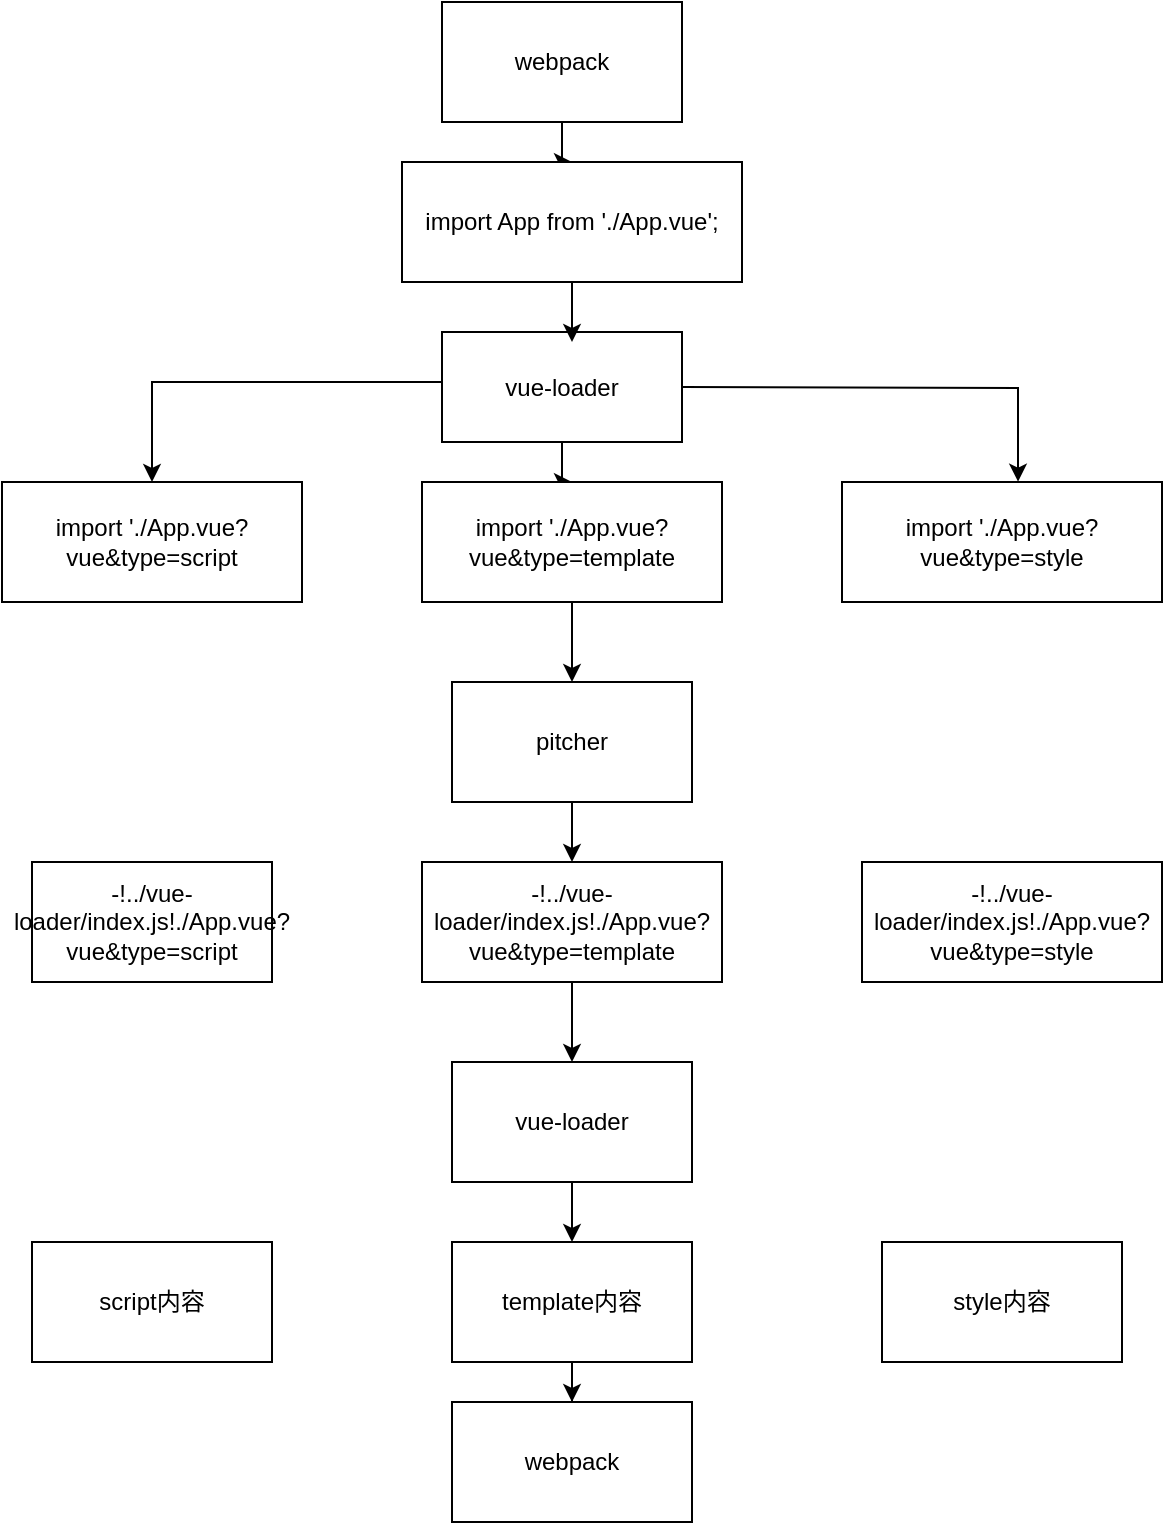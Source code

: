<mxfile version="20.1.1" type="github"><diagram id="llOK8idXEj-mN6eOzLGd" name="Page-1"><mxGraphModel dx="857" dy="391" grid="1" gridSize="10" guides="1" tooltips="1" connect="1" arrows="1" fold="1" page="1" pageScale="1" pageWidth="827" pageHeight="1169" math="0" shadow="0"><root><mxCell id="0"/><mxCell id="1" parent="0"/><mxCell id="1Jo0civMRO_mxp9mSI4Z-7" value="" style="edgeStyle=orthogonalEdgeStyle;rounded=0;orthogonalLoop=1;jettySize=auto;html=1;" edge="1" parent="1" source="1Jo0civMRO_mxp9mSI4Z-1" target="1Jo0civMRO_mxp9mSI4Z-4"><mxGeometry relative="1" as="geometry"/></mxCell><mxCell id="1Jo0civMRO_mxp9mSI4Z-1" value="webpack" style="rounded=0;whiteSpace=wrap;html=1;" vertex="1" parent="1"><mxGeometry x="270" y="390" width="120" height="60" as="geometry"/></mxCell><mxCell id="1Jo0civMRO_mxp9mSI4Z-20" value="" style="edgeStyle=orthogonalEdgeStyle;rounded=0;orthogonalLoop=1;jettySize=auto;html=1;" edge="1" parent="1" source="1Jo0civMRO_mxp9mSI4Z-2" target="1Jo0civMRO_mxp9mSI4Z-5"><mxGeometry relative="1" as="geometry"/></mxCell><mxCell id="1Jo0civMRO_mxp9mSI4Z-2" value="vue-loader" style="rounded=0;whiteSpace=wrap;html=1;" vertex="1" parent="1"><mxGeometry x="270" y="555" width="120" height="55" as="geometry"/></mxCell><mxCell id="1Jo0civMRO_mxp9mSI4Z-3" value="import './App.vue?vue&amp;amp;type=script" style="rounded=0;whiteSpace=wrap;html=1;" vertex="1" parent="1"><mxGeometry x="50" y="630" width="150" height="60" as="geometry"/></mxCell><mxCell id="1Jo0civMRO_mxp9mSI4Z-8" value="" style="edgeStyle=orthogonalEdgeStyle;rounded=0;orthogonalLoop=1;jettySize=auto;html=1;" edge="1" parent="1" source="1Jo0civMRO_mxp9mSI4Z-4"><mxGeometry relative="1" as="geometry"><mxPoint x="335" y="560" as="targetPoint"/></mxGeometry></mxCell><mxCell id="1Jo0civMRO_mxp9mSI4Z-4" value="import App from './App.vue';" style="rounded=0;whiteSpace=wrap;html=1;" vertex="1" parent="1"><mxGeometry x="250" y="470" width="170" height="60" as="geometry"/></mxCell><mxCell id="1Jo0civMRO_mxp9mSI4Z-22" value="" style="edgeStyle=orthogonalEdgeStyle;rounded=0;orthogonalLoop=1;jettySize=auto;html=1;" edge="1" parent="1" source="1Jo0civMRO_mxp9mSI4Z-5" target="1Jo0civMRO_mxp9mSI4Z-10"><mxGeometry relative="1" as="geometry"/></mxCell><mxCell id="1Jo0civMRO_mxp9mSI4Z-5" value="import './App.vue?vue&amp;amp;type=template" style="rounded=0;whiteSpace=wrap;html=1;" vertex="1" parent="1"><mxGeometry x="260" y="630" width="150" height="60" as="geometry"/></mxCell><mxCell id="1Jo0civMRO_mxp9mSI4Z-6" value="import './App.vue?vue&amp;amp;type=style" style="rounded=0;whiteSpace=wrap;html=1;" vertex="1" parent="1"><mxGeometry x="470" y="630" width="160" height="60" as="geometry"/></mxCell><mxCell id="1Jo0civMRO_mxp9mSI4Z-9" value="" style="endArrow=classic;html=1;rounded=0;entryX=0.5;entryY=0;entryDx=0;entryDy=0;" edge="1" parent="1" target="1Jo0civMRO_mxp9mSI4Z-3"><mxGeometry width="50" height="50" relative="1" as="geometry"><mxPoint x="270" y="580" as="sourcePoint"/><mxPoint x="400" y="500" as="targetPoint"/><Array as="points"><mxPoint x="125" y="580"/></Array></mxGeometry></mxCell><mxCell id="1Jo0civMRO_mxp9mSI4Z-24" value="" style="edgeStyle=orthogonalEdgeStyle;rounded=0;orthogonalLoop=1;jettySize=auto;html=1;" edge="1" parent="1" source="1Jo0civMRO_mxp9mSI4Z-10" target="1Jo0civMRO_mxp9mSI4Z-12"><mxGeometry relative="1" as="geometry"/></mxCell><mxCell id="1Jo0civMRO_mxp9mSI4Z-10" value="pitcher" style="rounded=0;whiteSpace=wrap;html=1;" vertex="1" parent="1"><mxGeometry x="275" y="730" width="120" height="60" as="geometry"/></mxCell><mxCell id="1Jo0civMRO_mxp9mSI4Z-25" value="" style="edgeStyle=orthogonalEdgeStyle;rounded=0;orthogonalLoop=1;jettySize=auto;html=1;" edge="1" parent="1" source="1Jo0civMRO_mxp9mSI4Z-12" target="1Jo0civMRO_mxp9mSI4Z-14"><mxGeometry relative="1" as="geometry"/></mxCell><mxCell id="1Jo0civMRO_mxp9mSI4Z-12" value="-!../vue-loader/index.js!./App.vue?vue&amp;amp;type=template" style="rounded=0;whiteSpace=wrap;html=1;" vertex="1" parent="1"><mxGeometry x="260" y="820" width="150" height="60" as="geometry"/></mxCell><mxCell id="1Jo0civMRO_mxp9mSI4Z-13" value="-!../vue-loader/index.js!./App.vue?vue&amp;amp;type=style" style="rounded=0;whiteSpace=wrap;html=1;" vertex="1" parent="1"><mxGeometry x="480" y="820" width="150" height="60" as="geometry"/></mxCell><mxCell id="1Jo0civMRO_mxp9mSI4Z-27" value="" style="edgeStyle=orthogonalEdgeStyle;rounded=0;orthogonalLoop=1;jettySize=auto;html=1;entryX=0.5;entryY=0;entryDx=0;entryDy=0;" edge="1" parent="1" source="1Jo0civMRO_mxp9mSI4Z-14" target="1Jo0civMRO_mxp9mSI4Z-16"><mxGeometry relative="1" as="geometry"/></mxCell><mxCell id="1Jo0civMRO_mxp9mSI4Z-14" value="vue-loader" style="rounded=0;whiteSpace=wrap;html=1;" vertex="1" parent="1"><mxGeometry x="275" y="920" width="120" height="60" as="geometry"/></mxCell><mxCell id="1Jo0civMRO_mxp9mSI4Z-15" value="script内容" style="rounded=0;whiteSpace=wrap;html=1;" vertex="1" parent="1"><mxGeometry x="65" y="1010" width="120" height="60" as="geometry"/></mxCell><mxCell id="1Jo0civMRO_mxp9mSI4Z-28" value="" style="edgeStyle=orthogonalEdgeStyle;rounded=0;orthogonalLoop=1;jettySize=auto;html=1;" edge="1" parent="1" source="1Jo0civMRO_mxp9mSI4Z-16" target="1Jo0civMRO_mxp9mSI4Z-18"><mxGeometry relative="1" as="geometry"/></mxCell><mxCell id="1Jo0civMRO_mxp9mSI4Z-16" value="template内容" style="rounded=0;whiteSpace=wrap;html=1;" vertex="1" parent="1"><mxGeometry x="275" y="1010" width="120" height="60" as="geometry"/></mxCell><mxCell id="1Jo0civMRO_mxp9mSI4Z-17" value="style内容" style="rounded=0;whiteSpace=wrap;html=1;" vertex="1" parent="1"><mxGeometry x="490" y="1010" width="120" height="60" as="geometry"/></mxCell><mxCell id="1Jo0civMRO_mxp9mSI4Z-18" value="webpack" style="rounded=0;whiteSpace=wrap;html=1;" vertex="1" parent="1"><mxGeometry x="275" y="1090" width="120" height="60" as="geometry"/></mxCell><mxCell id="1Jo0civMRO_mxp9mSI4Z-21" value="" style="endArrow=classic;html=1;rounded=0;exitX=1;exitY=0.5;exitDx=0;exitDy=0;entryX=0.55;entryY=-0.003;entryDx=0;entryDy=0;entryPerimeter=0;" edge="1" parent="1" source="1Jo0civMRO_mxp9mSI4Z-2" target="1Jo0civMRO_mxp9mSI4Z-6"><mxGeometry width="50" height="50" relative="1" as="geometry"><mxPoint x="510" y="590" as="sourcePoint"/><mxPoint x="560" y="540" as="targetPoint"/><Array as="points"><mxPoint x="558" y="583"/></Array></mxGeometry></mxCell><mxCell id="1Jo0civMRO_mxp9mSI4Z-29" value="-!../vue-loader/index.js!./App.vue?vue&amp;amp;type=script" style="rounded=0;whiteSpace=wrap;html=1;" vertex="1" parent="1"><mxGeometry x="65" y="820" width="120" height="60" as="geometry"/></mxCell></root></mxGraphModel></diagram></mxfile>